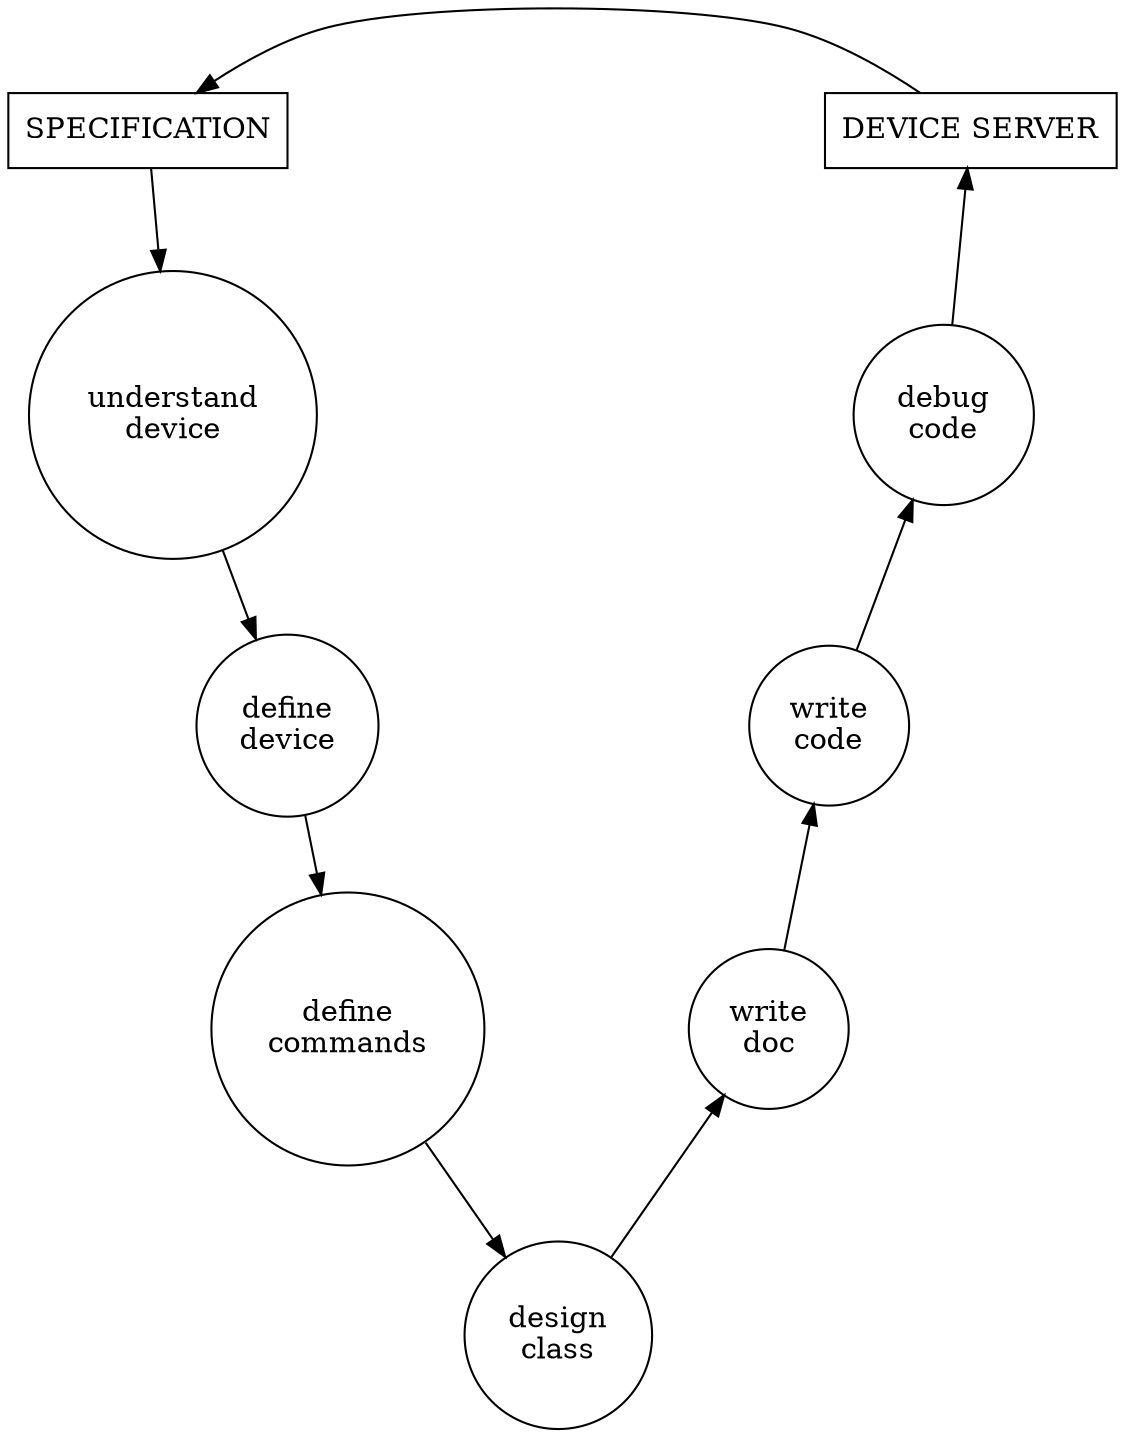 digraph procedure {
	devserver [shape=box,label="DEVICE SERVER"];
	specification [shape=box,label="SPECIFICATION"];

	understand    [shape=circle,label="understand\ndevice"];
	debug 	      [shape=circle,label="debug\ncode"];
	devdefinition [shape=circle,label="define\ndevice"];
	code          [shape=circle,label="write\ncode"];
	cmddefinition [shape=circle,label="define\ncommands"];
	writedoc      [shape=circle,label="write\ndoc"];

	{ node [shape=circle style=invis label=dum]
		1 2 3 21 22 23 31 32 41 
	}


	{rank=same; devserver; 1; 2; 3; specification;}
	{rank=same; understand; 21; 22; 23; debug;}
	{rank=same; devdefinition; 31; 32; code;}
	{rank=same; cmddefinition; 41; writedoc;}

	design [shape=circle,label="design\nclass"];

	specification -> devserver [dir=back];
	specification -> understand -> devdefinition -> cmddefinition -> design -> writedoc -> code -> debug -> devserver;
	specification -> 1 -> 2 -> 3 -> devserver [style=invis];
	understand -> 21 -> 22 -> 23 -> debug [style=invis];
	devdefinition -> 31 -> 32 -> code [style=invis];
	cmddefinition -> 41 -> writedoc [style=invis];
	
}
